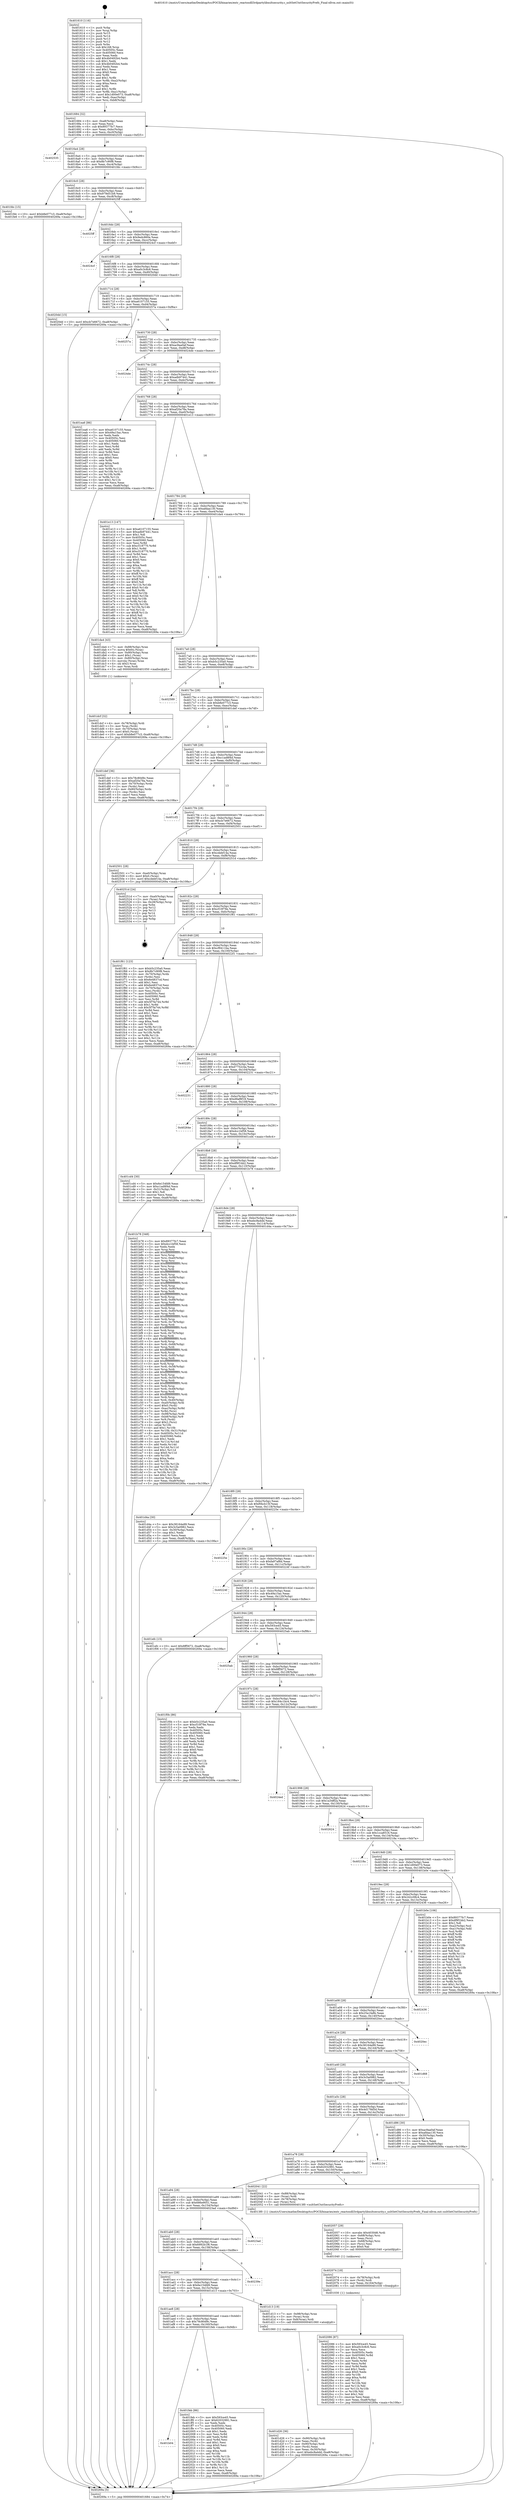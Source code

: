 digraph "0x401610" {
  label = "0x401610 (/mnt/c/Users/mathe/Desktop/tcc/POCII/binaries/extr_reactosdll3rdpartylibxsltsecurity.c_xsltSetCtxtSecurityPrefs_Final-ollvm.out::main(0))"
  labelloc = "t"
  node[shape=record]

  Entry [label="",width=0.3,height=0.3,shape=circle,fillcolor=black,style=filled]
  "0x401684" [label="{
     0x401684 [32]\l
     | [instrs]\l
     &nbsp;&nbsp;0x401684 \<+6\>: mov -0xa8(%rbp),%eax\l
     &nbsp;&nbsp;0x40168a \<+2\>: mov %eax,%ecx\l
     &nbsp;&nbsp;0x40168c \<+6\>: sub $0x89377fc7,%ecx\l
     &nbsp;&nbsp;0x401692 \<+6\>: mov %eax,-0xbc(%rbp)\l
     &nbsp;&nbsp;0x401698 \<+6\>: mov %ecx,-0xc0(%rbp)\l
     &nbsp;&nbsp;0x40169e \<+6\>: je 0000000000402535 \<main+0xf25\>\l
  }"]
  "0x402535" [label="{
     0x402535\l
  }", style=dashed]
  "0x4016a4" [label="{
     0x4016a4 [28]\l
     | [instrs]\l
     &nbsp;&nbsp;0x4016a4 \<+5\>: jmp 00000000004016a9 \<main+0x99\>\l
     &nbsp;&nbsp;0x4016a9 \<+6\>: mov -0xbc(%rbp),%eax\l
     &nbsp;&nbsp;0x4016af \<+5\>: sub $0x8b7c90f8,%eax\l
     &nbsp;&nbsp;0x4016b4 \<+6\>: mov %eax,-0xc4(%rbp)\l
     &nbsp;&nbsp;0x4016ba \<+6\>: je 0000000000401fdc \<main+0x9cc\>\l
  }"]
  Exit [label="",width=0.3,height=0.3,shape=circle,fillcolor=black,style=filled,peripheries=2]
  "0x401fdc" [label="{
     0x401fdc [15]\l
     | [instrs]\l
     &nbsp;&nbsp;0x401fdc \<+10\>: movl $0xb8e077c3,-0xa8(%rbp)\l
     &nbsp;&nbsp;0x401fe6 \<+5\>: jmp 000000000040269a \<main+0x108a\>\l
  }"]
  "0x4016c0" [label="{
     0x4016c0 [28]\l
     | [instrs]\l
     &nbsp;&nbsp;0x4016c0 \<+5\>: jmp 00000000004016c5 \<main+0xb5\>\l
     &nbsp;&nbsp;0x4016c5 \<+6\>: mov -0xbc(%rbp),%eax\l
     &nbsp;&nbsp;0x4016cb \<+5\>: sub $0x979d51b9,%eax\l
     &nbsp;&nbsp;0x4016d0 \<+6\>: mov %eax,-0xc8(%rbp)\l
     &nbsp;&nbsp;0x4016d6 \<+6\>: je 00000000004025ff \<main+0xfef\>\l
  }"]
  "0x402086" [label="{
     0x402086 [87]\l
     | [instrs]\l
     &nbsp;&nbsp;0x402086 \<+5\>: mov $0x593ce45,%eax\l
     &nbsp;&nbsp;0x40208b \<+5\>: mov $0xa0c3c8c6,%esi\l
     &nbsp;&nbsp;0x402090 \<+2\>: xor %ecx,%ecx\l
     &nbsp;&nbsp;0x402092 \<+7\>: mov 0x40505c,%edx\l
     &nbsp;&nbsp;0x402099 \<+8\>: mov 0x405060,%r8d\l
     &nbsp;&nbsp;0x4020a1 \<+3\>: sub $0x1,%ecx\l
     &nbsp;&nbsp;0x4020a4 \<+3\>: mov %edx,%r9d\l
     &nbsp;&nbsp;0x4020a7 \<+3\>: add %ecx,%r9d\l
     &nbsp;&nbsp;0x4020aa \<+4\>: imul %r9d,%edx\l
     &nbsp;&nbsp;0x4020ae \<+3\>: and $0x1,%edx\l
     &nbsp;&nbsp;0x4020b1 \<+3\>: cmp $0x0,%edx\l
     &nbsp;&nbsp;0x4020b4 \<+4\>: sete %r10b\l
     &nbsp;&nbsp;0x4020b8 \<+4\>: cmp $0xa,%r8d\l
     &nbsp;&nbsp;0x4020bc \<+4\>: setl %r11b\l
     &nbsp;&nbsp;0x4020c0 \<+3\>: mov %r10b,%bl\l
     &nbsp;&nbsp;0x4020c3 \<+3\>: and %r11b,%bl\l
     &nbsp;&nbsp;0x4020c6 \<+3\>: xor %r11b,%r10b\l
     &nbsp;&nbsp;0x4020c9 \<+3\>: or %r10b,%bl\l
     &nbsp;&nbsp;0x4020cc \<+3\>: test $0x1,%bl\l
     &nbsp;&nbsp;0x4020cf \<+3\>: cmovne %esi,%eax\l
     &nbsp;&nbsp;0x4020d2 \<+6\>: mov %eax,-0xa8(%rbp)\l
     &nbsp;&nbsp;0x4020d8 \<+5\>: jmp 000000000040269a \<main+0x108a\>\l
  }"]
  "0x4025ff" [label="{
     0x4025ff\l
  }", style=dashed]
  "0x4016dc" [label="{
     0x4016dc [28]\l
     | [instrs]\l
     &nbsp;&nbsp;0x4016dc \<+5\>: jmp 00000000004016e1 \<main+0xd1\>\l
     &nbsp;&nbsp;0x4016e1 \<+6\>: mov -0xbc(%rbp),%eax\l
     &nbsp;&nbsp;0x4016e7 \<+5\>: sub $0x9edc860e,%eax\l
     &nbsp;&nbsp;0x4016ec \<+6\>: mov %eax,-0xcc(%rbp)\l
     &nbsp;&nbsp;0x4016f2 \<+6\>: je 00000000004024cf \<main+0xebf\>\l
  }"]
  "0x402074" [label="{
     0x402074 [18]\l
     | [instrs]\l
     &nbsp;&nbsp;0x402074 \<+4\>: mov -0x78(%rbp),%rdi\l
     &nbsp;&nbsp;0x402078 \<+3\>: mov (%rdi),%rdi\l
     &nbsp;&nbsp;0x40207b \<+6\>: mov %eax,-0x164(%rbp)\l
     &nbsp;&nbsp;0x402081 \<+5\>: call 0000000000401030 \<free@plt\>\l
     | [calls]\l
     &nbsp;&nbsp;0x401030 \{1\} (unknown)\l
  }"]
  "0x4024cf" [label="{
     0x4024cf\l
  }", style=dashed]
  "0x4016f8" [label="{
     0x4016f8 [28]\l
     | [instrs]\l
     &nbsp;&nbsp;0x4016f8 \<+5\>: jmp 00000000004016fd \<main+0xed\>\l
     &nbsp;&nbsp;0x4016fd \<+6\>: mov -0xbc(%rbp),%eax\l
     &nbsp;&nbsp;0x401703 \<+5\>: sub $0xa0c3c8c6,%eax\l
     &nbsp;&nbsp;0x401708 \<+6\>: mov %eax,-0xd0(%rbp)\l
     &nbsp;&nbsp;0x40170e \<+6\>: je 00000000004020dd \<main+0xacd\>\l
  }"]
  "0x402057" [label="{
     0x402057 [29]\l
     | [instrs]\l
     &nbsp;&nbsp;0x402057 \<+10\>: movabs $0x4030d6,%rdi\l
     &nbsp;&nbsp;0x402061 \<+4\>: mov -0x68(%rbp),%rsi\l
     &nbsp;&nbsp;0x402065 \<+2\>: mov %eax,(%rsi)\l
     &nbsp;&nbsp;0x402067 \<+4\>: mov -0x68(%rbp),%rsi\l
     &nbsp;&nbsp;0x40206b \<+2\>: mov (%rsi),%esi\l
     &nbsp;&nbsp;0x40206d \<+2\>: mov $0x0,%al\l
     &nbsp;&nbsp;0x40206f \<+5\>: call 0000000000401040 \<printf@plt\>\l
     | [calls]\l
     &nbsp;&nbsp;0x401040 \{1\} (unknown)\l
  }"]
  "0x4020dd" [label="{
     0x4020dd [15]\l
     | [instrs]\l
     &nbsp;&nbsp;0x4020dd \<+10\>: movl $0xcb7e6672,-0xa8(%rbp)\l
     &nbsp;&nbsp;0x4020e7 \<+5\>: jmp 000000000040269a \<main+0x108a\>\l
  }"]
  "0x401714" [label="{
     0x401714 [28]\l
     | [instrs]\l
     &nbsp;&nbsp;0x401714 \<+5\>: jmp 0000000000401719 \<main+0x109\>\l
     &nbsp;&nbsp;0x401719 \<+6\>: mov -0xbc(%rbp),%eax\l
     &nbsp;&nbsp;0x40171f \<+5\>: sub $0xa6107155,%eax\l
     &nbsp;&nbsp;0x401724 \<+6\>: mov %eax,-0xd4(%rbp)\l
     &nbsp;&nbsp;0x40172a \<+6\>: je 000000000040257a \<main+0xf6a\>\l
  }"]
  "0x401b04" [label="{
     0x401b04\l
  }", style=dashed]
  "0x40257a" [label="{
     0x40257a\l
  }", style=dashed]
  "0x401730" [label="{
     0x401730 [28]\l
     | [instrs]\l
     &nbsp;&nbsp;0x401730 \<+5\>: jmp 0000000000401735 \<main+0x125\>\l
     &nbsp;&nbsp;0x401735 \<+6\>: mov -0xbc(%rbp),%eax\l
     &nbsp;&nbsp;0x40173b \<+5\>: sub $0xac9aa0af,%eax\l
     &nbsp;&nbsp;0x401740 \<+6\>: mov %eax,-0xd8(%rbp)\l
     &nbsp;&nbsp;0x401746 \<+6\>: je 00000000004024de \<main+0xece\>\l
  }"]
  "0x401feb" [label="{
     0x401feb [86]\l
     | [instrs]\l
     &nbsp;&nbsp;0x401feb \<+5\>: mov $0x593ce45,%eax\l
     &nbsp;&nbsp;0x401ff0 \<+5\>: mov $0x62032991,%ecx\l
     &nbsp;&nbsp;0x401ff5 \<+2\>: xor %edx,%edx\l
     &nbsp;&nbsp;0x401ff7 \<+7\>: mov 0x40505c,%esi\l
     &nbsp;&nbsp;0x401ffe \<+7\>: mov 0x405060,%edi\l
     &nbsp;&nbsp;0x402005 \<+3\>: sub $0x1,%edx\l
     &nbsp;&nbsp;0x402008 \<+3\>: mov %esi,%r8d\l
     &nbsp;&nbsp;0x40200b \<+3\>: add %edx,%r8d\l
     &nbsp;&nbsp;0x40200e \<+4\>: imul %r8d,%esi\l
     &nbsp;&nbsp;0x402012 \<+3\>: and $0x1,%esi\l
     &nbsp;&nbsp;0x402015 \<+3\>: cmp $0x0,%esi\l
     &nbsp;&nbsp;0x402018 \<+4\>: sete %r9b\l
     &nbsp;&nbsp;0x40201c \<+3\>: cmp $0xa,%edi\l
     &nbsp;&nbsp;0x40201f \<+4\>: setl %r10b\l
     &nbsp;&nbsp;0x402023 \<+3\>: mov %r9b,%r11b\l
     &nbsp;&nbsp;0x402026 \<+3\>: and %r10b,%r11b\l
     &nbsp;&nbsp;0x402029 \<+3\>: xor %r10b,%r9b\l
     &nbsp;&nbsp;0x40202c \<+3\>: or %r9b,%r11b\l
     &nbsp;&nbsp;0x40202f \<+4\>: test $0x1,%r11b\l
     &nbsp;&nbsp;0x402033 \<+3\>: cmovne %ecx,%eax\l
     &nbsp;&nbsp;0x402036 \<+6\>: mov %eax,-0xa8(%rbp)\l
     &nbsp;&nbsp;0x40203c \<+5\>: jmp 000000000040269a \<main+0x108a\>\l
  }"]
  "0x4024de" [label="{
     0x4024de\l
  }", style=dashed]
  "0x40174c" [label="{
     0x40174c [28]\l
     | [instrs]\l
     &nbsp;&nbsp;0x40174c \<+5\>: jmp 0000000000401751 \<main+0x141\>\l
     &nbsp;&nbsp;0x401751 \<+6\>: mov -0xbc(%rbp),%eax\l
     &nbsp;&nbsp;0x401757 \<+5\>: sub $0xadb97441,%eax\l
     &nbsp;&nbsp;0x40175c \<+6\>: mov %eax,-0xdc(%rbp)\l
     &nbsp;&nbsp;0x401762 \<+6\>: je 0000000000401ea6 \<main+0x896\>\l
  }"]
  "0x401dcf" [label="{
     0x401dcf [32]\l
     | [instrs]\l
     &nbsp;&nbsp;0x401dcf \<+4\>: mov -0x78(%rbp),%rdi\l
     &nbsp;&nbsp;0x401dd3 \<+3\>: mov %rax,(%rdi)\l
     &nbsp;&nbsp;0x401dd6 \<+4\>: mov -0x70(%rbp),%rax\l
     &nbsp;&nbsp;0x401dda \<+6\>: movl $0x0,(%rax)\l
     &nbsp;&nbsp;0x401de0 \<+10\>: movl $0xb8e077c3,-0xa8(%rbp)\l
     &nbsp;&nbsp;0x401dea \<+5\>: jmp 000000000040269a \<main+0x108a\>\l
  }"]
  "0x401ea6" [label="{
     0x401ea6 [86]\l
     | [instrs]\l
     &nbsp;&nbsp;0x401ea6 \<+5\>: mov $0xa6107155,%eax\l
     &nbsp;&nbsp;0x401eab \<+5\>: mov $0x49a15ac,%ecx\l
     &nbsp;&nbsp;0x401eb0 \<+2\>: xor %edx,%edx\l
     &nbsp;&nbsp;0x401eb2 \<+7\>: mov 0x40505c,%esi\l
     &nbsp;&nbsp;0x401eb9 \<+7\>: mov 0x405060,%edi\l
     &nbsp;&nbsp;0x401ec0 \<+3\>: sub $0x1,%edx\l
     &nbsp;&nbsp;0x401ec3 \<+3\>: mov %esi,%r8d\l
     &nbsp;&nbsp;0x401ec6 \<+3\>: add %edx,%r8d\l
     &nbsp;&nbsp;0x401ec9 \<+4\>: imul %r8d,%esi\l
     &nbsp;&nbsp;0x401ecd \<+3\>: and $0x1,%esi\l
     &nbsp;&nbsp;0x401ed0 \<+3\>: cmp $0x0,%esi\l
     &nbsp;&nbsp;0x401ed3 \<+4\>: sete %r9b\l
     &nbsp;&nbsp;0x401ed7 \<+3\>: cmp $0xa,%edi\l
     &nbsp;&nbsp;0x401eda \<+4\>: setl %r10b\l
     &nbsp;&nbsp;0x401ede \<+3\>: mov %r9b,%r11b\l
     &nbsp;&nbsp;0x401ee1 \<+3\>: and %r10b,%r11b\l
     &nbsp;&nbsp;0x401ee4 \<+3\>: xor %r10b,%r9b\l
     &nbsp;&nbsp;0x401ee7 \<+3\>: or %r9b,%r11b\l
     &nbsp;&nbsp;0x401eea \<+4\>: test $0x1,%r11b\l
     &nbsp;&nbsp;0x401eee \<+3\>: cmovne %ecx,%eax\l
     &nbsp;&nbsp;0x401ef1 \<+6\>: mov %eax,-0xa8(%rbp)\l
     &nbsp;&nbsp;0x401ef7 \<+5\>: jmp 000000000040269a \<main+0x108a\>\l
  }"]
  "0x401768" [label="{
     0x401768 [28]\l
     | [instrs]\l
     &nbsp;&nbsp;0x401768 \<+5\>: jmp 000000000040176d \<main+0x15d\>\l
     &nbsp;&nbsp;0x40176d \<+6\>: mov -0xbc(%rbp),%eax\l
     &nbsp;&nbsp;0x401773 \<+5\>: sub $0xaf20a78a,%eax\l
     &nbsp;&nbsp;0x401778 \<+6\>: mov %eax,-0xe0(%rbp)\l
     &nbsp;&nbsp;0x40177e \<+6\>: je 0000000000401e13 \<main+0x803\>\l
  }"]
  "0x401d26" [label="{
     0x401d26 [36]\l
     | [instrs]\l
     &nbsp;&nbsp;0x401d26 \<+7\>: mov -0x90(%rbp),%rdi\l
     &nbsp;&nbsp;0x401d2d \<+2\>: mov %eax,(%rdi)\l
     &nbsp;&nbsp;0x401d2f \<+7\>: mov -0x90(%rbp),%rdi\l
     &nbsp;&nbsp;0x401d36 \<+2\>: mov (%rdi),%eax\l
     &nbsp;&nbsp;0x401d38 \<+3\>: mov %eax,-0x30(%rbp)\l
     &nbsp;&nbsp;0x401d3b \<+10\>: movl $0xebc8a4dd,-0xa8(%rbp)\l
     &nbsp;&nbsp;0x401d45 \<+5\>: jmp 000000000040269a \<main+0x108a\>\l
  }"]
  "0x401e13" [label="{
     0x401e13 [147]\l
     | [instrs]\l
     &nbsp;&nbsp;0x401e13 \<+5\>: mov $0xa6107155,%eax\l
     &nbsp;&nbsp;0x401e18 \<+5\>: mov $0xadb97441,%ecx\l
     &nbsp;&nbsp;0x401e1d \<+2\>: mov $0x1,%dl\l
     &nbsp;&nbsp;0x401e1f \<+7\>: mov 0x40505c,%esi\l
     &nbsp;&nbsp;0x401e26 \<+7\>: mov 0x405060,%edi\l
     &nbsp;&nbsp;0x401e2d \<+3\>: mov %esi,%r8d\l
     &nbsp;&nbsp;0x401e30 \<+7\>: sub $0xc518770,%r8d\l
     &nbsp;&nbsp;0x401e37 \<+4\>: sub $0x1,%r8d\l
     &nbsp;&nbsp;0x401e3b \<+7\>: add $0xc518770,%r8d\l
     &nbsp;&nbsp;0x401e42 \<+4\>: imul %r8d,%esi\l
     &nbsp;&nbsp;0x401e46 \<+3\>: and $0x1,%esi\l
     &nbsp;&nbsp;0x401e49 \<+3\>: cmp $0x0,%esi\l
     &nbsp;&nbsp;0x401e4c \<+4\>: sete %r9b\l
     &nbsp;&nbsp;0x401e50 \<+3\>: cmp $0xa,%edi\l
     &nbsp;&nbsp;0x401e53 \<+4\>: setl %r10b\l
     &nbsp;&nbsp;0x401e57 \<+3\>: mov %r9b,%r11b\l
     &nbsp;&nbsp;0x401e5a \<+4\>: xor $0xff,%r11b\l
     &nbsp;&nbsp;0x401e5e \<+3\>: mov %r10b,%bl\l
     &nbsp;&nbsp;0x401e61 \<+3\>: xor $0xff,%bl\l
     &nbsp;&nbsp;0x401e64 \<+3\>: xor $0x0,%dl\l
     &nbsp;&nbsp;0x401e67 \<+3\>: mov %r11b,%r14b\l
     &nbsp;&nbsp;0x401e6a \<+4\>: and $0x0,%r14b\l
     &nbsp;&nbsp;0x401e6e \<+3\>: and %dl,%r9b\l
     &nbsp;&nbsp;0x401e71 \<+3\>: mov %bl,%r15b\l
     &nbsp;&nbsp;0x401e74 \<+4\>: and $0x0,%r15b\l
     &nbsp;&nbsp;0x401e78 \<+3\>: and %dl,%r10b\l
     &nbsp;&nbsp;0x401e7b \<+3\>: or %r9b,%r14b\l
     &nbsp;&nbsp;0x401e7e \<+3\>: or %r10b,%r15b\l
     &nbsp;&nbsp;0x401e81 \<+3\>: xor %r15b,%r14b\l
     &nbsp;&nbsp;0x401e84 \<+3\>: or %bl,%r11b\l
     &nbsp;&nbsp;0x401e87 \<+4\>: xor $0xff,%r11b\l
     &nbsp;&nbsp;0x401e8b \<+3\>: or $0x0,%dl\l
     &nbsp;&nbsp;0x401e8e \<+3\>: and %dl,%r11b\l
     &nbsp;&nbsp;0x401e91 \<+3\>: or %r11b,%r14b\l
     &nbsp;&nbsp;0x401e94 \<+4\>: test $0x1,%r14b\l
     &nbsp;&nbsp;0x401e98 \<+3\>: cmovne %ecx,%eax\l
     &nbsp;&nbsp;0x401e9b \<+6\>: mov %eax,-0xa8(%rbp)\l
     &nbsp;&nbsp;0x401ea1 \<+5\>: jmp 000000000040269a \<main+0x108a\>\l
  }"]
  "0x401784" [label="{
     0x401784 [28]\l
     | [instrs]\l
     &nbsp;&nbsp;0x401784 \<+5\>: jmp 0000000000401789 \<main+0x179\>\l
     &nbsp;&nbsp;0x401789 \<+6\>: mov -0xbc(%rbp),%eax\l
     &nbsp;&nbsp;0x40178f \<+5\>: sub $0xafdaa130,%eax\l
     &nbsp;&nbsp;0x401794 \<+6\>: mov %eax,-0xe4(%rbp)\l
     &nbsp;&nbsp;0x40179a \<+6\>: je 0000000000401da4 \<main+0x794\>\l
  }"]
  "0x401ae8" [label="{
     0x401ae8 [28]\l
     | [instrs]\l
     &nbsp;&nbsp;0x401ae8 \<+5\>: jmp 0000000000401aed \<main+0x4dd\>\l
     &nbsp;&nbsp;0x401aed \<+6\>: mov -0xbc(%rbp),%eax\l
     &nbsp;&nbsp;0x401af3 \<+5\>: sub $0x78c80d9c,%eax\l
     &nbsp;&nbsp;0x401af8 \<+6\>: mov %eax,-0x160(%rbp)\l
     &nbsp;&nbsp;0x401afe \<+6\>: je 0000000000401feb \<main+0x9db\>\l
  }"]
  "0x401da4" [label="{
     0x401da4 [43]\l
     | [instrs]\l
     &nbsp;&nbsp;0x401da4 \<+7\>: mov -0x88(%rbp),%rax\l
     &nbsp;&nbsp;0x401dab \<+7\>: movq $0x64,(%rax)\l
     &nbsp;&nbsp;0x401db2 \<+4\>: mov -0x80(%rbp),%rax\l
     &nbsp;&nbsp;0x401db6 \<+6\>: movl $0x1,(%rax)\l
     &nbsp;&nbsp;0x401dbc \<+4\>: mov -0x80(%rbp),%rax\l
     &nbsp;&nbsp;0x401dc0 \<+3\>: movslq (%rax),%rax\l
     &nbsp;&nbsp;0x401dc3 \<+4\>: shl $0x3,%rax\l
     &nbsp;&nbsp;0x401dc7 \<+3\>: mov %rax,%rdi\l
     &nbsp;&nbsp;0x401dca \<+5\>: call 0000000000401050 \<malloc@plt\>\l
     | [calls]\l
     &nbsp;&nbsp;0x401050 \{1\} (unknown)\l
  }"]
  "0x4017a0" [label="{
     0x4017a0 [28]\l
     | [instrs]\l
     &nbsp;&nbsp;0x4017a0 \<+5\>: jmp 00000000004017a5 \<main+0x195\>\l
     &nbsp;&nbsp;0x4017a5 \<+6\>: mov -0xbc(%rbp),%eax\l
     &nbsp;&nbsp;0x4017ab \<+5\>: sub $0xb5c235a0,%eax\l
     &nbsp;&nbsp;0x4017b0 \<+6\>: mov %eax,-0xe8(%rbp)\l
     &nbsp;&nbsp;0x4017b6 \<+6\>: je 0000000000402589 \<main+0xf79\>\l
  }"]
  "0x401d13" [label="{
     0x401d13 [19]\l
     | [instrs]\l
     &nbsp;&nbsp;0x401d13 \<+7\>: mov -0x98(%rbp),%rax\l
     &nbsp;&nbsp;0x401d1a \<+3\>: mov (%rax),%rax\l
     &nbsp;&nbsp;0x401d1d \<+4\>: mov 0x8(%rax),%rdi\l
     &nbsp;&nbsp;0x401d21 \<+5\>: call 0000000000401060 \<atoi@plt\>\l
     | [calls]\l
     &nbsp;&nbsp;0x401060 \{1\} (unknown)\l
  }"]
  "0x402589" [label="{
     0x402589\l
  }", style=dashed]
  "0x4017bc" [label="{
     0x4017bc [28]\l
     | [instrs]\l
     &nbsp;&nbsp;0x4017bc \<+5\>: jmp 00000000004017c1 \<main+0x1b1\>\l
     &nbsp;&nbsp;0x4017c1 \<+6\>: mov -0xbc(%rbp),%eax\l
     &nbsp;&nbsp;0x4017c7 \<+5\>: sub $0xb8e077c3,%eax\l
     &nbsp;&nbsp;0x4017cc \<+6\>: mov %eax,-0xec(%rbp)\l
     &nbsp;&nbsp;0x4017d2 \<+6\>: je 0000000000401def \<main+0x7df\>\l
  }"]
  "0x401acc" [label="{
     0x401acc [28]\l
     | [instrs]\l
     &nbsp;&nbsp;0x401acc \<+5\>: jmp 0000000000401ad1 \<main+0x4c1\>\l
     &nbsp;&nbsp;0x401ad1 \<+6\>: mov -0xbc(%rbp),%eax\l
     &nbsp;&nbsp;0x401ad7 \<+5\>: sub $0x6e154fd9,%eax\l
     &nbsp;&nbsp;0x401adc \<+6\>: mov %eax,-0x15c(%rbp)\l
     &nbsp;&nbsp;0x401ae2 \<+6\>: je 0000000000401d13 \<main+0x703\>\l
  }"]
  "0x401def" [label="{
     0x401def [36]\l
     | [instrs]\l
     &nbsp;&nbsp;0x401def \<+5\>: mov $0x78c80d9c,%eax\l
     &nbsp;&nbsp;0x401df4 \<+5\>: mov $0xaf20a78a,%ecx\l
     &nbsp;&nbsp;0x401df9 \<+4\>: mov -0x70(%rbp),%rdx\l
     &nbsp;&nbsp;0x401dfd \<+2\>: mov (%rdx),%esi\l
     &nbsp;&nbsp;0x401dff \<+4\>: mov -0x80(%rbp),%rdx\l
     &nbsp;&nbsp;0x401e03 \<+2\>: cmp (%rdx),%esi\l
     &nbsp;&nbsp;0x401e05 \<+3\>: cmovl %ecx,%eax\l
     &nbsp;&nbsp;0x401e08 \<+6\>: mov %eax,-0xa8(%rbp)\l
     &nbsp;&nbsp;0x401e0e \<+5\>: jmp 000000000040269a \<main+0x108a\>\l
  }"]
  "0x4017d8" [label="{
     0x4017d8 [28]\l
     | [instrs]\l
     &nbsp;&nbsp;0x4017d8 \<+5\>: jmp 00000000004017dd \<main+0x1cd\>\l
     &nbsp;&nbsp;0x4017dd \<+6\>: mov -0xbc(%rbp),%eax\l
     &nbsp;&nbsp;0x4017e3 \<+5\>: sub $0xc1ad8f4d,%eax\l
     &nbsp;&nbsp;0x4017e8 \<+6\>: mov %eax,-0xf0(%rbp)\l
     &nbsp;&nbsp;0x4017ee \<+6\>: je 0000000000401cf2 \<main+0x6e2\>\l
  }"]
  "0x40239e" [label="{
     0x40239e\l
  }", style=dashed]
  "0x401cf2" [label="{
     0x401cf2\l
  }", style=dashed]
  "0x4017f4" [label="{
     0x4017f4 [28]\l
     | [instrs]\l
     &nbsp;&nbsp;0x4017f4 \<+5\>: jmp 00000000004017f9 \<main+0x1e9\>\l
     &nbsp;&nbsp;0x4017f9 \<+6\>: mov -0xbc(%rbp),%eax\l
     &nbsp;&nbsp;0x4017ff \<+5\>: sub $0xcb7e6672,%eax\l
     &nbsp;&nbsp;0x401804 \<+6\>: mov %eax,-0xf4(%rbp)\l
     &nbsp;&nbsp;0x40180a \<+6\>: je 0000000000402501 \<main+0xef1\>\l
  }"]
  "0x401ab0" [label="{
     0x401ab0 [28]\l
     | [instrs]\l
     &nbsp;&nbsp;0x401ab0 \<+5\>: jmp 0000000000401ab5 \<main+0x4a5\>\l
     &nbsp;&nbsp;0x401ab5 \<+6\>: mov -0xbc(%rbp),%eax\l
     &nbsp;&nbsp;0x401abb \<+5\>: sub $0x6992b1f6,%eax\l
     &nbsp;&nbsp;0x401ac0 \<+6\>: mov %eax,-0x158(%rbp)\l
     &nbsp;&nbsp;0x401ac6 \<+6\>: je 000000000040239e \<main+0xd8e\>\l
  }"]
  "0x402501" [label="{
     0x402501 [28]\l
     | [instrs]\l
     &nbsp;&nbsp;0x402501 \<+7\>: mov -0xa0(%rbp),%rax\l
     &nbsp;&nbsp;0x402508 \<+6\>: movl $0x0,(%rax)\l
     &nbsp;&nbsp;0x40250e \<+10\>: movl $0xcdebf14a,-0xa8(%rbp)\l
     &nbsp;&nbsp;0x402518 \<+5\>: jmp 000000000040269a \<main+0x108a\>\l
  }"]
  "0x401810" [label="{
     0x401810 [28]\l
     | [instrs]\l
     &nbsp;&nbsp;0x401810 \<+5\>: jmp 0000000000401815 \<main+0x205\>\l
     &nbsp;&nbsp;0x401815 \<+6\>: mov -0xbc(%rbp),%eax\l
     &nbsp;&nbsp;0x40181b \<+5\>: sub $0xcdebf14a,%eax\l
     &nbsp;&nbsp;0x401820 \<+6\>: mov %eax,-0xf8(%rbp)\l
     &nbsp;&nbsp;0x401826 \<+6\>: je 000000000040251d \<main+0xf0d\>\l
  }"]
  "0x4023ad" [label="{
     0x4023ad\l
  }", style=dashed]
  "0x40251d" [label="{
     0x40251d [24]\l
     | [instrs]\l
     &nbsp;&nbsp;0x40251d \<+7\>: mov -0xa0(%rbp),%rax\l
     &nbsp;&nbsp;0x402524 \<+2\>: mov (%rax),%eax\l
     &nbsp;&nbsp;0x402526 \<+4\>: lea -0x28(%rbp),%rsp\l
     &nbsp;&nbsp;0x40252a \<+1\>: pop %rbx\l
     &nbsp;&nbsp;0x40252b \<+2\>: pop %r12\l
     &nbsp;&nbsp;0x40252d \<+2\>: pop %r13\l
     &nbsp;&nbsp;0x40252f \<+2\>: pop %r14\l
     &nbsp;&nbsp;0x402531 \<+2\>: pop %r15\l
     &nbsp;&nbsp;0x402533 \<+1\>: pop %rbp\l
     &nbsp;&nbsp;0x402534 \<+1\>: ret\l
  }"]
  "0x40182c" [label="{
     0x40182c [28]\l
     | [instrs]\l
     &nbsp;&nbsp;0x40182c \<+5\>: jmp 0000000000401831 \<main+0x221\>\l
     &nbsp;&nbsp;0x401831 \<+6\>: mov -0xbc(%rbp),%eax\l
     &nbsp;&nbsp;0x401837 \<+5\>: sub $0xcf10f78e,%eax\l
     &nbsp;&nbsp;0x40183c \<+6\>: mov %eax,-0xfc(%rbp)\l
     &nbsp;&nbsp;0x401842 \<+6\>: je 0000000000401f61 \<main+0x951\>\l
  }"]
  "0x401a94" [label="{
     0x401a94 [28]\l
     | [instrs]\l
     &nbsp;&nbsp;0x401a94 \<+5\>: jmp 0000000000401a99 \<main+0x489\>\l
     &nbsp;&nbsp;0x401a99 \<+6\>: mov -0xbc(%rbp),%eax\l
     &nbsp;&nbsp;0x401a9f \<+5\>: sub $0x686e9051,%eax\l
     &nbsp;&nbsp;0x401aa4 \<+6\>: mov %eax,-0x154(%rbp)\l
     &nbsp;&nbsp;0x401aaa \<+6\>: je 00000000004023ad \<main+0xd9d\>\l
  }"]
  "0x401f61" [label="{
     0x401f61 [123]\l
     | [instrs]\l
     &nbsp;&nbsp;0x401f61 \<+5\>: mov $0xb5c235a0,%eax\l
     &nbsp;&nbsp;0x401f66 \<+5\>: mov $0x8b7c90f8,%ecx\l
     &nbsp;&nbsp;0x401f6b \<+4\>: mov -0x70(%rbp),%rdx\l
     &nbsp;&nbsp;0x401f6f \<+2\>: mov (%rdx),%esi\l
     &nbsp;&nbsp;0x401f71 \<+6\>: sub $0x6e4837cd,%esi\l
     &nbsp;&nbsp;0x401f77 \<+3\>: add $0x1,%esi\l
     &nbsp;&nbsp;0x401f7a \<+6\>: add $0x6e4837cd,%esi\l
     &nbsp;&nbsp;0x401f80 \<+4\>: mov -0x70(%rbp),%rdx\l
     &nbsp;&nbsp;0x401f84 \<+2\>: mov %esi,(%rdx)\l
     &nbsp;&nbsp;0x401f86 \<+7\>: mov 0x40505c,%esi\l
     &nbsp;&nbsp;0x401f8d \<+7\>: mov 0x405060,%edi\l
     &nbsp;&nbsp;0x401f94 \<+3\>: mov %esi,%r8d\l
     &nbsp;&nbsp;0x401f97 \<+7\>: add $0x5f7fa744,%r8d\l
     &nbsp;&nbsp;0x401f9e \<+4\>: sub $0x1,%r8d\l
     &nbsp;&nbsp;0x401fa2 \<+7\>: sub $0x5f7fa744,%r8d\l
     &nbsp;&nbsp;0x401fa9 \<+4\>: imul %r8d,%esi\l
     &nbsp;&nbsp;0x401fad \<+3\>: and $0x1,%esi\l
     &nbsp;&nbsp;0x401fb0 \<+3\>: cmp $0x0,%esi\l
     &nbsp;&nbsp;0x401fb3 \<+4\>: sete %r9b\l
     &nbsp;&nbsp;0x401fb7 \<+3\>: cmp $0xa,%edi\l
     &nbsp;&nbsp;0x401fba \<+4\>: setl %r10b\l
     &nbsp;&nbsp;0x401fbe \<+3\>: mov %r9b,%r11b\l
     &nbsp;&nbsp;0x401fc1 \<+3\>: and %r10b,%r11b\l
     &nbsp;&nbsp;0x401fc4 \<+3\>: xor %r10b,%r9b\l
     &nbsp;&nbsp;0x401fc7 \<+3\>: or %r9b,%r11b\l
     &nbsp;&nbsp;0x401fca \<+4\>: test $0x1,%r11b\l
     &nbsp;&nbsp;0x401fce \<+3\>: cmovne %ecx,%eax\l
     &nbsp;&nbsp;0x401fd1 \<+6\>: mov %eax,-0xa8(%rbp)\l
     &nbsp;&nbsp;0x401fd7 \<+5\>: jmp 000000000040269a \<main+0x108a\>\l
  }"]
  "0x401848" [label="{
     0x401848 [28]\l
     | [instrs]\l
     &nbsp;&nbsp;0x401848 \<+5\>: jmp 000000000040184d \<main+0x23d\>\l
     &nbsp;&nbsp;0x40184d \<+6\>: mov -0xbc(%rbp),%eax\l
     &nbsp;&nbsp;0x401853 \<+5\>: sub $0xcf9411ba,%eax\l
     &nbsp;&nbsp;0x401858 \<+6\>: mov %eax,-0x100(%rbp)\l
     &nbsp;&nbsp;0x40185e \<+6\>: je 00000000004022f1 \<main+0xce1\>\l
  }"]
  "0x402041" [label="{
     0x402041 [22]\l
     | [instrs]\l
     &nbsp;&nbsp;0x402041 \<+7\>: mov -0x88(%rbp),%rax\l
     &nbsp;&nbsp;0x402048 \<+3\>: mov (%rax),%rdi\l
     &nbsp;&nbsp;0x40204b \<+4\>: mov -0x78(%rbp),%rax\l
     &nbsp;&nbsp;0x40204f \<+3\>: mov (%rax),%rsi\l
     &nbsp;&nbsp;0x402052 \<+5\>: call 00000000004013f0 \<xsltSetCtxtSecurityPrefs\>\l
     | [calls]\l
     &nbsp;&nbsp;0x4013f0 \{1\} (/mnt/c/Users/mathe/Desktop/tcc/POCII/binaries/extr_reactosdll3rdpartylibxsltsecurity.c_xsltSetCtxtSecurityPrefs_Final-ollvm.out::xsltSetCtxtSecurityPrefs)\l
  }"]
  "0x4022f1" [label="{
     0x4022f1\l
  }", style=dashed]
  "0x401864" [label="{
     0x401864 [28]\l
     | [instrs]\l
     &nbsp;&nbsp;0x401864 \<+5\>: jmp 0000000000401869 \<main+0x259\>\l
     &nbsp;&nbsp;0x401869 \<+6\>: mov -0xbc(%rbp),%eax\l
     &nbsp;&nbsp;0x40186f \<+5\>: sub $0xd7752c4a,%eax\l
     &nbsp;&nbsp;0x401874 \<+6\>: mov %eax,-0x104(%rbp)\l
     &nbsp;&nbsp;0x40187a \<+6\>: je 0000000000402231 \<main+0xc21\>\l
  }"]
  "0x401a78" [label="{
     0x401a78 [28]\l
     | [instrs]\l
     &nbsp;&nbsp;0x401a78 \<+5\>: jmp 0000000000401a7d \<main+0x46d\>\l
     &nbsp;&nbsp;0x401a7d \<+6\>: mov -0xbc(%rbp),%eax\l
     &nbsp;&nbsp;0x401a83 \<+5\>: sub $0x62032991,%eax\l
     &nbsp;&nbsp;0x401a88 \<+6\>: mov %eax,-0x150(%rbp)\l
     &nbsp;&nbsp;0x401a8e \<+6\>: je 0000000000402041 \<main+0xa31\>\l
  }"]
  "0x402231" [label="{
     0x402231\l
  }", style=dashed]
  "0x401880" [label="{
     0x401880 [28]\l
     | [instrs]\l
     &nbsp;&nbsp;0x401880 \<+5\>: jmp 0000000000401885 \<main+0x275\>\l
     &nbsp;&nbsp;0x401885 \<+6\>: mov -0xbc(%rbp),%eax\l
     &nbsp;&nbsp;0x40188b \<+5\>: sub $0xd9af8f18,%eax\l
     &nbsp;&nbsp;0x401890 \<+6\>: mov %eax,-0x108(%rbp)\l
     &nbsp;&nbsp;0x401896 \<+6\>: je 000000000040264e \<main+0x103e\>\l
  }"]
  "0x402134" [label="{
     0x402134\l
  }", style=dashed]
  "0x40264e" [label="{
     0x40264e\l
  }", style=dashed]
  "0x40189c" [label="{
     0x40189c [28]\l
     | [instrs]\l
     &nbsp;&nbsp;0x40189c \<+5\>: jmp 00000000004018a1 \<main+0x291\>\l
     &nbsp;&nbsp;0x4018a1 \<+6\>: mov -0xbc(%rbp),%eax\l
     &nbsp;&nbsp;0x4018a7 \<+5\>: sub $0xdcc1bf58,%eax\l
     &nbsp;&nbsp;0x4018ac \<+6\>: mov %eax,-0x10c(%rbp)\l
     &nbsp;&nbsp;0x4018b2 \<+6\>: je 0000000000401cd4 \<main+0x6c4\>\l
  }"]
  "0x401a5c" [label="{
     0x401a5c [28]\l
     | [instrs]\l
     &nbsp;&nbsp;0x401a5c \<+5\>: jmp 0000000000401a61 \<main+0x451\>\l
     &nbsp;&nbsp;0x401a61 \<+6\>: mov -0xbc(%rbp),%eax\l
     &nbsp;&nbsp;0x401a67 \<+5\>: sub $0x4d178d5d,%eax\l
     &nbsp;&nbsp;0x401a6c \<+6\>: mov %eax,-0x14c(%rbp)\l
     &nbsp;&nbsp;0x401a72 \<+6\>: je 0000000000402134 \<main+0xb24\>\l
  }"]
  "0x401cd4" [label="{
     0x401cd4 [30]\l
     | [instrs]\l
     &nbsp;&nbsp;0x401cd4 \<+5\>: mov $0x6e154fd9,%eax\l
     &nbsp;&nbsp;0x401cd9 \<+5\>: mov $0xc1ad8f4d,%ecx\l
     &nbsp;&nbsp;0x401cde \<+3\>: mov -0x31(%rbp),%dl\l
     &nbsp;&nbsp;0x401ce1 \<+3\>: test $0x1,%dl\l
     &nbsp;&nbsp;0x401ce4 \<+3\>: cmovne %ecx,%eax\l
     &nbsp;&nbsp;0x401ce7 \<+6\>: mov %eax,-0xa8(%rbp)\l
     &nbsp;&nbsp;0x401ced \<+5\>: jmp 000000000040269a \<main+0x108a\>\l
  }"]
  "0x4018b8" [label="{
     0x4018b8 [28]\l
     | [instrs]\l
     &nbsp;&nbsp;0x4018b8 \<+5\>: jmp 00000000004018bd \<main+0x2ad\>\l
     &nbsp;&nbsp;0x4018bd \<+6\>: mov -0xbc(%rbp),%eax\l
     &nbsp;&nbsp;0x4018c3 \<+5\>: sub $0xdf9f1bb2,%eax\l
     &nbsp;&nbsp;0x4018c8 \<+6\>: mov %eax,-0x110(%rbp)\l
     &nbsp;&nbsp;0x4018ce \<+6\>: je 0000000000401b78 \<main+0x568\>\l
  }"]
  "0x401d86" [label="{
     0x401d86 [30]\l
     | [instrs]\l
     &nbsp;&nbsp;0x401d86 \<+5\>: mov $0xac9aa0af,%eax\l
     &nbsp;&nbsp;0x401d8b \<+5\>: mov $0xafdaa130,%ecx\l
     &nbsp;&nbsp;0x401d90 \<+3\>: mov -0x30(%rbp),%edx\l
     &nbsp;&nbsp;0x401d93 \<+3\>: cmp $0x0,%edx\l
     &nbsp;&nbsp;0x401d96 \<+3\>: cmove %ecx,%eax\l
     &nbsp;&nbsp;0x401d99 \<+6\>: mov %eax,-0xa8(%rbp)\l
     &nbsp;&nbsp;0x401d9f \<+5\>: jmp 000000000040269a \<main+0x108a\>\l
  }"]
  "0x401b78" [label="{
     0x401b78 [348]\l
     | [instrs]\l
     &nbsp;&nbsp;0x401b78 \<+5\>: mov $0x89377fc7,%eax\l
     &nbsp;&nbsp;0x401b7d \<+5\>: mov $0xdcc1bf58,%ecx\l
     &nbsp;&nbsp;0x401b82 \<+2\>: xor %edx,%edx\l
     &nbsp;&nbsp;0x401b84 \<+3\>: mov %rsp,%rsi\l
     &nbsp;&nbsp;0x401b87 \<+4\>: add $0xfffffffffffffff0,%rsi\l
     &nbsp;&nbsp;0x401b8b \<+3\>: mov %rsi,%rsp\l
     &nbsp;&nbsp;0x401b8e \<+7\>: mov %rsi,-0xa0(%rbp)\l
     &nbsp;&nbsp;0x401b95 \<+3\>: mov %rsp,%rsi\l
     &nbsp;&nbsp;0x401b98 \<+4\>: add $0xfffffffffffffff0,%rsi\l
     &nbsp;&nbsp;0x401b9c \<+3\>: mov %rsi,%rsp\l
     &nbsp;&nbsp;0x401b9f \<+3\>: mov %rsp,%rdi\l
     &nbsp;&nbsp;0x401ba2 \<+4\>: add $0xfffffffffffffff0,%rdi\l
     &nbsp;&nbsp;0x401ba6 \<+3\>: mov %rdi,%rsp\l
     &nbsp;&nbsp;0x401ba9 \<+7\>: mov %rdi,-0x98(%rbp)\l
     &nbsp;&nbsp;0x401bb0 \<+3\>: mov %rsp,%rdi\l
     &nbsp;&nbsp;0x401bb3 \<+4\>: add $0xfffffffffffffff0,%rdi\l
     &nbsp;&nbsp;0x401bb7 \<+3\>: mov %rdi,%rsp\l
     &nbsp;&nbsp;0x401bba \<+7\>: mov %rdi,-0x90(%rbp)\l
     &nbsp;&nbsp;0x401bc1 \<+3\>: mov %rsp,%rdi\l
     &nbsp;&nbsp;0x401bc4 \<+4\>: add $0xfffffffffffffff0,%rdi\l
     &nbsp;&nbsp;0x401bc8 \<+3\>: mov %rdi,%rsp\l
     &nbsp;&nbsp;0x401bcb \<+7\>: mov %rdi,-0x88(%rbp)\l
     &nbsp;&nbsp;0x401bd2 \<+3\>: mov %rsp,%rdi\l
     &nbsp;&nbsp;0x401bd5 \<+4\>: add $0xfffffffffffffff0,%rdi\l
     &nbsp;&nbsp;0x401bd9 \<+3\>: mov %rdi,%rsp\l
     &nbsp;&nbsp;0x401bdc \<+4\>: mov %rdi,-0x80(%rbp)\l
     &nbsp;&nbsp;0x401be0 \<+3\>: mov %rsp,%rdi\l
     &nbsp;&nbsp;0x401be3 \<+4\>: add $0xfffffffffffffff0,%rdi\l
     &nbsp;&nbsp;0x401be7 \<+3\>: mov %rdi,%rsp\l
     &nbsp;&nbsp;0x401bea \<+4\>: mov %rdi,-0x78(%rbp)\l
     &nbsp;&nbsp;0x401bee \<+3\>: mov %rsp,%rdi\l
     &nbsp;&nbsp;0x401bf1 \<+4\>: add $0xfffffffffffffff0,%rdi\l
     &nbsp;&nbsp;0x401bf5 \<+3\>: mov %rdi,%rsp\l
     &nbsp;&nbsp;0x401bf8 \<+4\>: mov %rdi,-0x70(%rbp)\l
     &nbsp;&nbsp;0x401bfc \<+3\>: mov %rsp,%rdi\l
     &nbsp;&nbsp;0x401bff \<+4\>: add $0xfffffffffffffff0,%rdi\l
     &nbsp;&nbsp;0x401c03 \<+3\>: mov %rdi,%rsp\l
     &nbsp;&nbsp;0x401c06 \<+4\>: mov %rdi,-0x68(%rbp)\l
     &nbsp;&nbsp;0x401c0a \<+3\>: mov %rsp,%rdi\l
     &nbsp;&nbsp;0x401c0d \<+4\>: add $0xfffffffffffffff0,%rdi\l
     &nbsp;&nbsp;0x401c11 \<+3\>: mov %rdi,%rsp\l
     &nbsp;&nbsp;0x401c14 \<+4\>: mov %rdi,-0x60(%rbp)\l
     &nbsp;&nbsp;0x401c18 \<+3\>: mov %rsp,%rdi\l
     &nbsp;&nbsp;0x401c1b \<+4\>: add $0xfffffffffffffff0,%rdi\l
     &nbsp;&nbsp;0x401c1f \<+3\>: mov %rdi,%rsp\l
     &nbsp;&nbsp;0x401c22 \<+4\>: mov %rdi,-0x58(%rbp)\l
     &nbsp;&nbsp;0x401c26 \<+3\>: mov %rsp,%rdi\l
     &nbsp;&nbsp;0x401c29 \<+4\>: add $0xfffffffffffffff0,%rdi\l
     &nbsp;&nbsp;0x401c2d \<+3\>: mov %rdi,%rsp\l
     &nbsp;&nbsp;0x401c30 \<+4\>: mov %rdi,-0x50(%rbp)\l
     &nbsp;&nbsp;0x401c34 \<+3\>: mov %rsp,%rdi\l
     &nbsp;&nbsp;0x401c37 \<+4\>: add $0xfffffffffffffff0,%rdi\l
     &nbsp;&nbsp;0x401c3b \<+3\>: mov %rdi,%rsp\l
     &nbsp;&nbsp;0x401c3e \<+4\>: mov %rdi,-0x48(%rbp)\l
     &nbsp;&nbsp;0x401c42 \<+3\>: mov %rsp,%rdi\l
     &nbsp;&nbsp;0x401c45 \<+4\>: add $0xfffffffffffffff0,%rdi\l
     &nbsp;&nbsp;0x401c49 \<+3\>: mov %rdi,%rsp\l
     &nbsp;&nbsp;0x401c4c \<+4\>: mov %rdi,-0x40(%rbp)\l
     &nbsp;&nbsp;0x401c50 \<+7\>: mov -0xa0(%rbp),%rdi\l
     &nbsp;&nbsp;0x401c57 \<+6\>: movl $0x0,(%rdi)\l
     &nbsp;&nbsp;0x401c5d \<+7\>: mov -0xac(%rbp),%r8d\l
     &nbsp;&nbsp;0x401c64 \<+3\>: mov %r8d,(%rsi)\l
     &nbsp;&nbsp;0x401c67 \<+7\>: mov -0x98(%rbp),%rdi\l
     &nbsp;&nbsp;0x401c6e \<+7\>: mov -0xb8(%rbp),%r9\l
     &nbsp;&nbsp;0x401c75 \<+3\>: mov %r9,(%rdi)\l
     &nbsp;&nbsp;0x401c78 \<+3\>: cmpl $0x2,(%rsi)\l
     &nbsp;&nbsp;0x401c7b \<+4\>: setne %r10b\l
     &nbsp;&nbsp;0x401c7f \<+4\>: and $0x1,%r10b\l
     &nbsp;&nbsp;0x401c83 \<+4\>: mov %r10b,-0x31(%rbp)\l
     &nbsp;&nbsp;0x401c87 \<+8\>: mov 0x40505c,%r11d\l
     &nbsp;&nbsp;0x401c8f \<+7\>: mov 0x405060,%ebx\l
     &nbsp;&nbsp;0x401c96 \<+3\>: sub $0x1,%edx\l
     &nbsp;&nbsp;0x401c99 \<+3\>: mov %r11d,%r14d\l
     &nbsp;&nbsp;0x401c9c \<+3\>: add %edx,%r14d\l
     &nbsp;&nbsp;0x401c9f \<+4\>: imul %r14d,%r11d\l
     &nbsp;&nbsp;0x401ca3 \<+4\>: and $0x1,%r11d\l
     &nbsp;&nbsp;0x401ca7 \<+4\>: cmp $0x0,%r11d\l
     &nbsp;&nbsp;0x401cab \<+4\>: sete %r10b\l
     &nbsp;&nbsp;0x401caf \<+3\>: cmp $0xa,%ebx\l
     &nbsp;&nbsp;0x401cb2 \<+4\>: setl %r15b\l
     &nbsp;&nbsp;0x401cb6 \<+3\>: mov %r10b,%r12b\l
     &nbsp;&nbsp;0x401cb9 \<+3\>: and %r15b,%r12b\l
     &nbsp;&nbsp;0x401cbc \<+3\>: xor %r15b,%r10b\l
     &nbsp;&nbsp;0x401cbf \<+3\>: or %r10b,%r12b\l
     &nbsp;&nbsp;0x401cc2 \<+4\>: test $0x1,%r12b\l
     &nbsp;&nbsp;0x401cc6 \<+3\>: cmovne %ecx,%eax\l
     &nbsp;&nbsp;0x401cc9 \<+6\>: mov %eax,-0xa8(%rbp)\l
     &nbsp;&nbsp;0x401ccf \<+5\>: jmp 000000000040269a \<main+0x108a\>\l
  }"]
  "0x4018d4" [label="{
     0x4018d4 [28]\l
     | [instrs]\l
     &nbsp;&nbsp;0x4018d4 \<+5\>: jmp 00000000004018d9 \<main+0x2c9\>\l
     &nbsp;&nbsp;0x4018d9 \<+6\>: mov -0xbc(%rbp),%eax\l
     &nbsp;&nbsp;0x4018df \<+5\>: sub $0xebc8a4dd,%eax\l
     &nbsp;&nbsp;0x4018e4 \<+6\>: mov %eax,-0x114(%rbp)\l
     &nbsp;&nbsp;0x4018ea \<+6\>: je 0000000000401d4a \<main+0x73a\>\l
  }"]
  "0x401a40" [label="{
     0x401a40 [28]\l
     | [instrs]\l
     &nbsp;&nbsp;0x401a40 \<+5\>: jmp 0000000000401a45 \<main+0x435\>\l
     &nbsp;&nbsp;0x401a45 \<+6\>: mov -0xbc(%rbp),%eax\l
     &nbsp;&nbsp;0x401a4b \<+5\>: sub $0x3c5a0982,%eax\l
     &nbsp;&nbsp;0x401a50 \<+6\>: mov %eax,-0x148(%rbp)\l
     &nbsp;&nbsp;0x401a56 \<+6\>: je 0000000000401d86 \<main+0x776\>\l
  }"]
  "0x401d4a" [label="{
     0x401d4a [30]\l
     | [instrs]\l
     &nbsp;&nbsp;0x401d4a \<+5\>: mov $0x38164a99,%eax\l
     &nbsp;&nbsp;0x401d4f \<+5\>: mov $0x3c5a0982,%ecx\l
     &nbsp;&nbsp;0x401d54 \<+3\>: mov -0x30(%rbp),%edx\l
     &nbsp;&nbsp;0x401d57 \<+3\>: cmp $0x1,%edx\l
     &nbsp;&nbsp;0x401d5a \<+3\>: cmovl %ecx,%eax\l
     &nbsp;&nbsp;0x401d5d \<+6\>: mov %eax,-0xa8(%rbp)\l
     &nbsp;&nbsp;0x401d63 \<+5\>: jmp 000000000040269a \<main+0x108a\>\l
  }"]
  "0x4018f0" [label="{
     0x4018f0 [28]\l
     | [instrs]\l
     &nbsp;&nbsp;0x4018f0 \<+5\>: jmp 00000000004018f5 \<main+0x2e5\>\l
     &nbsp;&nbsp;0x4018f5 \<+6\>: mov -0xbc(%rbp),%eax\l
     &nbsp;&nbsp;0x4018fb \<+5\>: sub $0xf0bcb15f,%eax\l
     &nbsp;&nbsp;0x401900 \<+6\>: mov %eax,-0x118(%rbp)\l
     &nbsp;&nbsp;0x401906 \<+6\>: je 000000000040225e \<main+0xc4e\>\l
  }"]
  "0x401d68" [label="{
     0x401d68\l
  }", style=dashed]
  "0x40225e" [label="{
     0x40225e\l
  }", style=dashed]
  "0x40190c" [label="{
     0x40190c [28]\l
     | [instrs]\l
     &nbsp;&nbsp;0x40190c \<+5\>: jmp 0000000000401911 \<main+0x301\>\l
     &nbsp;&nbsp;0x401911 \<+6\>: mov -0xbc(%rbp),%eax\l
     &nbsp;&nbsp;0x401917 \<+5\>: sub $0xfa97af6d,%eax\l
     &nbsp;&nbsp;0x40191c \<+6\>: mov %eax,-0x11c(%rbp)\l
     &nbsp;&nbsp;0x401922 \<+6\>: je 000000000040224f \<main+0xc3f\>\l
  }"]
  "0x401a24" [label="{
     0x401a24 [28]\l
     | [instrs]\l
     &nbsp;&nbsp;0x401a24 \<+5\>: jmp 0000000000401a29 \<main+0x419\>\l
     &nbsp;&nbsp;0x401a29 \<+6\>: mov -0xbc(%rbp),%eax\l
     &nbsp;&nbsp;0x401a2f \<+5\>: sub $0x38164a99,%eax\l
     &nbsp;&nbsp;0x401a34 \<+6\>: mov %eax,-0x144(%rbp)\l
     &nbsp;&nbsp;0x401a3a \<+6\>: je 0000000000401d68 \<main+0x758\>\l
  }"]
  "0x40224f" [label="{
     0x40224f\l
  }", style=dashed]
  "0x401928" [label="{
     0x401928 [28]\l
     | [instrs]\l
     &nbsp;&nbsp;0x401928 \<+5\>: jmp 000000000040192d \<main+0x31d\>\l
     &nbsp;&nbsp;0x40192d \<+6\>: mov -0xbc(%rbp),%eax\l
     &nbsp;&nbsp;0x401933 \<+5\>: sub $0x49a15ac,%eax\l
     &nbsp;&nbsp;0x401938 \<+6\>: mov %eax,-0x120(%rbp)\l
     &nbsp;&nbsp;0x40193e \<+6\>: je 0000000000401efc \<main+0x8ec\>\l
  }"]
  "0x4020ec" [label="{
     0x4020ec\l
  }", style=dashed]
  "0x401efc" [label="{
     0x401efc [15]\l
     | [instrs]\l
     &nbsp;&nbsp;0x401efc \<+10\>: movl $0x8ff5672,-0xa8(%rbp)\l
     &nbsp;&nbsp;0x401f06 \<+5\>: jmp 000000000040269a \<main+0x108a\>\l
  }"]
  "0x401944" [label="{
     0x401944 [28]\l
     | [instrs]\l
     &nbsp;&nbsp;0x401944 \<+5\>: jmp 0000000000401949 \<main+0x339\>\l
     &nbsp;&nbsp;0x401949 \<+6\>: mov -0xbc(%rbp),%eax\l
     &nbsp;&nbsp;0x40194f \<+5\>: sub $0x593ce45,%eax\l
     &nbsp;&nbsp;0x401954 \<+6\>: mov %eax,-0x124(%rbp)\l
     &nbsp;&nbsp;0x40195a \<+6\>: je 00000000004025ab \<main+0xf9b\>\l
  }"]
  "0x401a08" [label="{
     0x401a08 [28]\l
     | [instrs]\l
     &nbsp;&nbsp;0x401a08 \<+5\>: jmp 0000000000401a0d \<main+0x3fd\>\l
     &nbsp;&nbsp;0x401a0d \<+6\>: mov -0xbc(%rbp),%eax\l
     &nbsp;&nbsp;0x401a13 \<+5\>: sub $0x25a1fa8b,%eax\l
     &nbsp;&nbsp;0x401a18 \<+6\>: mov %eax,-0x140(%rbp)\l
     &nbsp;&nbsp;0x401a1e \<+6\>: je 00000000004020ec \<main+0xadc\>\l
  }"]
  "0x4025ab" [label="{
     0x4025ab\l
  }", style=dashed]
  "0x401960" [label="{
     0x401960 [28]\l
     | [instrs]\l
     &nbsp;&nbsp;0x401960 \<+5\>: jmp 0000000000401965 \<main+0x355\>\l
     &nbsp;&nbsp;0x401965 \<+6\>: mov -0xbc(%rbp),%eax\l
     &nbsp;&nbsp;0x40196b \<+5\>: sub $0x8ff5672,%eax\l
     &nbsp;&nbsp;0x401970 \<+6\>: mov %eax,-0x128(%rbp)\l
     &nbsp;&nbsp;0x401976 \<+6\>: je 0000000000401f0b \<main+0x8fb\>\l
  }"]
  "0x402436" [label="{
     0x402436\l
  }", style=dashed]
  "0x401f0b" [label="{
     0x401f0b [86]\l
     | [instrs]\l
     &nbsp;&nbsp;0x401f0b \<+5\>: mov $0xb5c235a0,%eax\l
     &nbsp;&nbsp;0x401f10 \<+5\>: mov $0xcf10f78e,%ecx\l
     &nbsp;&nbsp;0x401f15 \<+2\>: xor %edx,%edx\l
     &nbsp;&nbsp;0x401f17 \<+7\>: mov 0x40505c,%esi\l
     &nbsp;&nbsp;0x401f1e \<+7\>: mov 0x405060,%edi\l
     &nbsp;&nbsp;0x401f25 \<+3\>: sub $0x1,%edx\l
     &nbsp;&nbsp;0x401f28 \<+3\>: mov %esi,%r8d\l
     &nbsp;&nbsp;0x401f2b \<+3\>: add %edx,%r8d\l
     &nbsp;&nbsp;0x401f2e \<+4\>: imul %r8d,%esi\l
     &nbsp;&nbsp;0x401f32 \<+3\>: and $0x1,%esi\l
     &nbsp;&nbsp;0x401f35 \<+3\>: cmp $0x0,%esi\l
     &nbsp;&nbsp;0x401f38 \<+4\>: sete %r9b\l
     &nbsp;&nbsp;0x401f3c \<+3\>: cmp $0xa,%edi\l
     &nbsp;&nbsp;0x401f3f \<+4\>: setl %r10b\l
     &nbsp;&nbsp;0x401f43 \<+3\>: mov %r9b,%r11b\l
     &nbsp;&nbsp;0x401f46 \<+3\>: and %r10b,%r11b\l
     &nbsp;&nbsp;0x401f49 \<+3\>: xor %r10b,%r9b\l
     &nbsp;&nbsp;0x401f4c \<+3\>: or %r9b,%r11b\l
     &nbsp;&nbsp;0x401f4f \<+4\>: test $0x1,%r11b\l
     &nbsp;&nbsp;0x401f53 \<+3\>: cmovne %ecx,%eax\l
     &nbsp;&nbsp;0x401f56 \<+6\>: mov %eax,-0xa8(%rbp)\l
     &nbsp;&nbsp;0x401f5c \<+5\>: jmp 000000000040269a \<main+0x108a\>\l
  }"]
  "0x40197c" [label="{
     0x40197c [28]\l
     | [instrs]\l
     &nbsp;&nbsp;0x40197c \<+5\>: jmp 0000000000401981 \<main+0x371\>\l
     &nbsp;&nbsp;0x401981 \<+6\>: mov -0xbc(%rbp),%eax\l
     &nbsp;&nbsp;0x401987 \<+5\>: sub $0x184c1bc4,%eax\l
     &nbsp;&nbsp;0x40198c \<+6\>: mov %eax,-0x12c(%rbp)\l
     &nbsp;&nbsp;0x401992 \<+6\>: je 00000000004024ed \<main+0xedd\>\l
  }"]
  "0x401610" [label="{
     0x401610 [116]\l
     | [instrs]\l
     &nbsp;&nbsp;0x401610 \<+1\>: push %rbp\l
     &nbsp;&nbsp;0x401611 \<+3\>: mov %rsp,%rbp\l
     &nbsp;&nbsp;0x401614 \<+2\>: push %r15\l
     &nbsp;&nbsp;0x401616 \<+2\>: push %r14\l
     &nbsp;&nbsp;0x401618 \<+2\>: push %r13\l
     &nbsp;&nbsp;0x40161a \<+2\>: push %r12\l
     &nbsp;&nbsp;0x40161c \<+1\>: push %rbx\l
     &nbsp;&nbsp;0x40161d \<+7\>: sub $0x168,%rsp\l
     &nbsp;&nbsp;0x401624 \<+7\>: mov 0x40505c,%eax\l
     &nbsp;&nbsp;0x40162b \<+7\>: mov 0x405060,%ecx\l
     &nbsp;&nbsp;0x401632 \<+2\>: mov %eax,%edx\l
     &nbsp;&nbsp;0x401634 \<+6\>: add $0x4b0492b4,%edx\l
     &nbsp;&nbsp;0x40163a \<+3\>: sub $0x1,%edx\l
     &nbsp;&nbsp;0x40163d \<+6\>: sub $0x4b0492b4,%edx\l
     &nbsp;&nbsp;0x401643 \<+3\>: imul %edx,%eax\l
     &nbsp;&nbsp;0x401646 \<+3\>: and $0x1,%eax\l
     &nbsp;&nbsp;0x401649 \<+3\>: cmp $0x0,%eax\l
     &nbsp;&nbsp;0x40164c \<+4\>: sete %r8b\l
     &nbsp;&nbsp;0x401650 \<+4\>: and $0x1,%r8b\l
     &nbsp;&nbsp;0x401654 \<+7\>: mov %r8b,-0xa2(%rbp)\l
     &nbsp;&nbsp;0x40165b \<+3\>: cmp $0xa,%ecx\l
     &nbsp;&nbsp;0x40165e \<+4\>: setl %r8b\l
     &nbsp;&nbsp;0x401662 \<+4\>: and $0x1,%r8b\l
     &nbsp;&nbsp;0x401666 \<+7\>: mov %r8b,-0xa1(%rbp)\l
     &nbsp;&nbsp;0x40166d \<+10\>: movl $0x1d00e073,-0xa8(%rbp)\l
     &nbsp;&nbsp;0x401677 \<+6\>: mov %edi,-0xac(%rbp)\l
     &nbsp;&nbsp;0x40167d \<+7\>: mov %rsi,-0xb8(%rbp)\l
  }"]
  "0x4024ed" [label="{
     0x4024ed\l
  }", style=dashed]
  "0x401998" [label="{
     0x401998 [28]\l
     | [instrs]\l
     &nbsp;&nbsp;0x401998 \<+5\>: jmp 000000000040199d \<main+0x38d\>\l
     &nbsp;&nbsp;0x40199d \<+6\>: mov -0xbc(%rbp),%eax\l
     &nbsp;&nbsp;0x4019a3 \<+5\>: sub $0x1a34ff2a,%eax\l
     &nbsp;&nbsp;0x4019a8 \<+6\>: mov %eax,-0x130(%rbp)\l
     &nbsp;&nbsp;0x4019ae \<+6\>: je 0000000000402624 \<main+0x1014\>\l
  }"]
  "0x40269a" [label="{
     0x40269a [5]\l
     | [instrs]\l
     &nbsp;&nbsp;0x40269a \<+5\>: jmp 0000000000401684 \<main+0x74\>\l
  }"]
  "0x402624" [label="{
     0x402624\l
  }", style=dashed]
  "0x4019b4" [label="{
     0x4019b4 [28]\l
     | [instrs]\l
     &nbsp;&nbsp;0x4019b4 \<+5\>: jmp 00000000004019b9 \<main+0x3a9\>\l
     &nbsp;&nbsp;0x4019b9 \<+6\>: mov -0xbc(%rbp),%eax\l
     &nbsp;&nbsp;0x4019bf \<+5\>: sub $0x1cca8516,%eax\l
     &nbsp;&nbsp;0x4019c4 \<+6\>: mov %eax,-0x134(%rbp)\l
     &nbsp;&nbsp;0x4019ca \<+6\>: je 000000000040218a \<main+0xb7a\>\l
  }"]
  "0x4019ec" [label="{
     0x4019ec [28]\l
     | [instrs]\l
     &nbsp;&nbsp;0x4019ec \<+5\>: jmp 00000000004019f1 \<main+0x3e1\>\l
     &nbsp;&nbsp;0x4019f1 \<+6\>: mov -0xbc(%rbp),%eax\l
     &nbsp;&nbsp;0x4019f7 \<+5\>: sub $0x242c08c4,%eax\l
     &nbsp;&nbsp;0x4019fc \<+6\>: mov %eax,-0x13c(%rbp)\l
     &nbsp;&nbsp;0x401a02 \<+6\>: je 0000000000402436 \<main+0xe26\>\l
  }"]
  "0x40218a" [label="{
     0x40218a\l
  }", style=dashed]
  "0x4019d0" [label="{
     0x4019d0 [28]\l
     | [instrs]\l
     &nbsp;&nbsp;0x4019d0 \<+5\>: jmp 00000000004019d5 \<main+0x3c5\>\l
     &nbsp;&nbsp;0x4019d5 \<+6\>: mov -0xbc(%rbp),%eax\l
     &nbsp;&nbsp;0x4019db \<+5\>: sub $0x1d00e073,%eax\l
     &nbsp;&nbsp;0x4019e0 \<+6\>: mov %eax,-0x138(%rbp)\l
     &nbsp;&nbsp;0x4019e6 \<+6\>: je 0000000000401b0e \<main+0x4fe\>\l
  }"]
  "0x401b0e" [label="{
     0x401b0e [106]\l
     | [instrs]\l
     &nbsp;&nbsp;0x401b0e \<+5\>: mov $0x89377fc7,%eax\l
     &nbsp;&nbsp;0x401b13 \<+5\>: mov $0xdf9f1bb2,%ecx\l
     &nbsp;&nbsp;0x401b18 \<+2\>: mov $0x1,%dl\l
     &nbsp;&nbsp;0x401b1a \<+7\>: mov -0xa2(%rbp),%sil\l
     &nbsp;&nbsp;0x401b21 \<+7\>: mov -0xa1(%rbp),%dil\l
     &nbsp;&nbsp;0x401b28 \<+3\>: mov %sil,%r8b\l
     &nbsp;&nbsp;0x401b2b \<+4\>: xor $0xff,%r8b\l
     &nbsp;&nbsp;0x401b2f \<+3\>: mov %dil,%r9b\l
     &nbsp;&nbsp;0x401b32 \<+4\>: xor $0xff,%r9b\l
     &nbsp;&nbsp;0x401b36 \<+3\>: xor $0x0,%dl\l
     &nbsp;&nbsp;0x401b39 \<+3\>: mov %r8b,%r10b\l
     &nbsp;&nbsp;0x401b3c \<+4\>: and $0x0,%r10b\l
     &nbsp;&nbsp;0x401b40 \<+3\>: and %dl,%sil\l
     &nbsp;&nbsp;0x401b43 \<+3\>: mov %r9b,%r11b\l
     &nbsp;&nbsp;0x401b46 \<+4\>: and $0x0,%r11b\l
     &nbsp;&nbsp;0x401b4a \<+3\>: and %dl,%dil\l
     &nbsp;&nbsp;0x401b4d \<+3\>: or %sil,%r10b\l
     &nbsp;&nbsp;0x401b50 \<+3\>: or %dil,%r11b\l
     &nbsp;&nbsp;0x401b53 \<+3\>: xor %r11b,%r10b\l
     &nbsp;&nbsp;0x401b56 \<+3\>: or %r9b,%r8b\l
     &nbsp;&nbsp;0x401b59 \<+4\>: xor $0xff,%r8b\l
     &nbsp;&nbsp;0x401b5d \<+3\>: or $0x0,%dl\l
     &nbsp;&nbsp;0x401b60 \<+3\>: and %dl,%r8b\l
     &nbsp;&nbsp;0x401b63 \<+3\>: or %r8b,%r10b\l
     &nbsp;&nbsp;0x401b66 \<+4\>: test $0x1,%r10b\l
     &nbsp;&nbsp;0x401b6a \<+3\>: cmovne %ecx,%eax\l
     &nbsp;&nbsp;0x401b6d \<+6\>: mov %eax,-0xa8(%rbp)\l
     &nbsp;&nbsp;0x401b73 \<+5\>: jmp 000000000040269a \<main+0x108a\>\l
  }"]
  Entry -> "0x401610" [label=" 1"]
  "0x401684" -> "0x402535" [label=" 0"]
  "0x401684" -> "0x4016a4" [label=" 20"]
  "0x40251d" -> Exit [label=" 1"]
  "0x4016a4" -> "0x401fdc" [label=" 1"]
  "0x4016a4" -> "0x4016c0" [label=" 19"]
  "0x402501" -> "0x40269a" [label=" 1"]
  "0x4016c0" -> "0x4025ff" [label=" 0"]
  "0x4016c0" -> "0x4016dc" [label=" 19"]
  "0x4020dd" -> "0x40269a" [label=" 1"]
  "0x4016dc" -> "0x4024cf" [label=" 0"]
  "0x4016dc" -> "0x4016f8" [label=" 19"]
  "0x402086" -> "0x40269a" [label=" 1"]
  "0x4016f8" -> "0x4020dd" [label=" 1"]
  "0x4016f8" -> "0x401714" [label=" 18"]
  "0x402074" -> "0x402086" [label=" 1"]
  "0x401714" -> "0x40257a" [label=" 0"]
  "0x401714" -> "0x401730" [label=" 18"]
  "0x402057" -> "0x402074" [label=" 1"]
  "0x401730" -> "0x4024de" [label=" 0"]
  "0x401730" -> "0x40174c" [label=" 18"]
  "0x402041" -> "0x402057" [label=" 1"]
  "0x40174c" -> "0x401ea6" [label=" 1"]
  "0x40174c" -> "0x401768" [label=" 17"]
  "0x401ae8" -> "0x401b04" [label=" 0"]
  "0x401768" -> "0x401e13" [label=" 1"]
  "0x401768" -> "0x401784" [label=" 16"]
  "0x401ae8" -> "0x401feb" [label=" 1"]
  "0x401784" -> "0x401da4" [label=" 1"]
  "0x401784" -> "0x4017a0" [label=" 15"]
  "0x401feb" -> "0x40269a" [label=" 1"]
  "0x4017a0" -> "0x402589" [label=" 0"]
  "0x4017a0" -> "0x4017bc" [label=" 15"]
  "0x401fdc" -> "0x40269a" [label=" 1"]
  "0x4017bc" -> "0x401def" [label=" 2"]
  "0x4017bc" -> "0x4017d8" [label=" 13"]
  "0x401f0b" -> "0x40269a" [label=" 1"]
  "0x4017d8" -> "0x401cf2" [label=" 0"]
  "0x4017d8" -> "0x4017f4" [label=" 13"]
  "0x401efc" -> "0x40269a" [label=" 1"]
  "0x4017f4" -> "0x402501" [label=" 1"]
  "0x4017f4" -> "0x401810" [label=" 12"]
  "0x401e13" -> "0x40269a" [label=" 1"]
  "0x401810" -> "0x40251d" [label=" 1"]
  "0x401810" -> "0x40182c" [label=" 11"]
  "0x401def" -> "0x40269a" [label=" 2"]
  "0x40182c" -> "0x401f61" [label=" 1"]
  "0x40182c" -> "0x401848" [label=" 10"]
  "0x401da4" -> "0x401dcf" [label=" 1"]
  "0x401848" -> "0x4022f1" [label=" 0"]
  "0x401848" -> "0x401864" [label=" 10"]
  "0x401d86" -> "0x40269a" [label=" 1"]
  "0x401864" -> "0x402231" [label=" 0"]
  "0x401864" -> "0x401880" [label=" 10"]
  "0x401d26" -> "0x40269a" [label=" 1"]
  "0x401880" -> "0x40264e" [label=" 0"]
  "0x401880" -> "0x40189c" [label=" 10"]
  "0x401d13" -> "0x401d26" [label=" 1"]
  "0x40189c" -> "0x401cd4" [label=" 1"]
  "0x40189c" -> "0x4018b8" [label=" 9"]
  "0x401acc" -> "0x401d13" [label=" 1"]
  "0x4018b8" -> "0x401b78" [label=" 1"]
  "0x4018b8" -> "0x4018d4" [label=" 8"]
  "0x401f61" -> "0x40269a" [label=" 1"]
  "0x4018d4" -> "0x401d4a" [label=" 1"]
  "0x4018d4" -> "0x4018f0" [label=" 7"]
  "0x401ab0" -> "0x40239e" [label=" 0"]
  "0x4018f0" -> "0x40225e" [label=" 0"]
  "0x4018f0" -> "0x40190c" [label=" 7"]
  "0x401ea6" -> "0x40269a" [label=" 1"]
  "0x40190c" -> "0x40224f" [label=" 0"]
  "0x40190c" -> "0x401928" [label=" 7"]
  "0x401a94" -> "0x4023ad" [label=" 0"]
  "0x401928" -> "0x401efc" [label=" 1"]
  "0x401928" -> "0x401944" [label=" 6"]
  "0x401dcf" -> "0x40269a" [label=" 1"]
  "0x401944" -> "0x4025ab" [label=" 0"]
  "0x401944" -> "0x401960" [label=" 6"]
  "0x401a78" -> "0x402041" [label=" 1"]
  "0x401960" -> "0x401f0b" [label=" 1"]
  "0x401960" -> "0x40197c" [label=" 5"]
  "0x401d4a" -> "0x40269a" [label=" 1"]
  "0x40197c" -> "0x4024ed" [label=" 0"]
  "0x40197c" -> "0x401998" [label=" 5"]
  "0x401acc" -> "0x401ae8" [label=" 1"]
  "0x401998" -> "0x402624" [label=" 0"]
  "0x401998" -> "0x4019b4" [label=" 5"]
  "0x401a40" -> "0x401a5c" [label=" 3"]
  "0x4019b4" -> "0x40218a" [label=" 0"]
  "0x4019b4" -> "0x4019d0" [label=" 5"]
  "0x401a40" -> "0x401d86" [label=" 1"]
  "0x4019d0" -> "0x401b0e" [label=" 1"]
  "0x4019d0" -> "0x4019ec" [label=" 4"]
  "0x401b0e" -> "0x40269a" [label=" 1"]
  "0x401610" -> "0x401684" [label=" 1"]
  "0x40269a" -> "0x401684" [label=" 19"]
  "0x401a5c" -> "0x402134" [label=" 0"]
  "0x401b78" -> "0x40269a" [label=" 1"]
  "0x401cd4" -> "0x40269a" [label=" 1"]
  "0x401a5c" -> "0x401a78" [label=" 3"]
  "0x4019ec" -> "0x402436" [label=" 0"]
  "0x4019ec" -> "0x401a08" [label=" 4"]
  "0x401a78" -> "0x401a94" [label=" 2"]
  "0x401a08" -> "0x4020ec" [label=" 0"]
  "0x401a08" -> "0x401a24" [label=" 4"]
  "0x401a94" -> "0x401ab0" [label=" 2"]
  "0x401a24" -> "0x401d68" [label=" 0"]
  "0x401a24" -> "0x401a40" [label=" 4"]
  "0x401ab0" -> "0x401acc" [label=" 2"]
}
